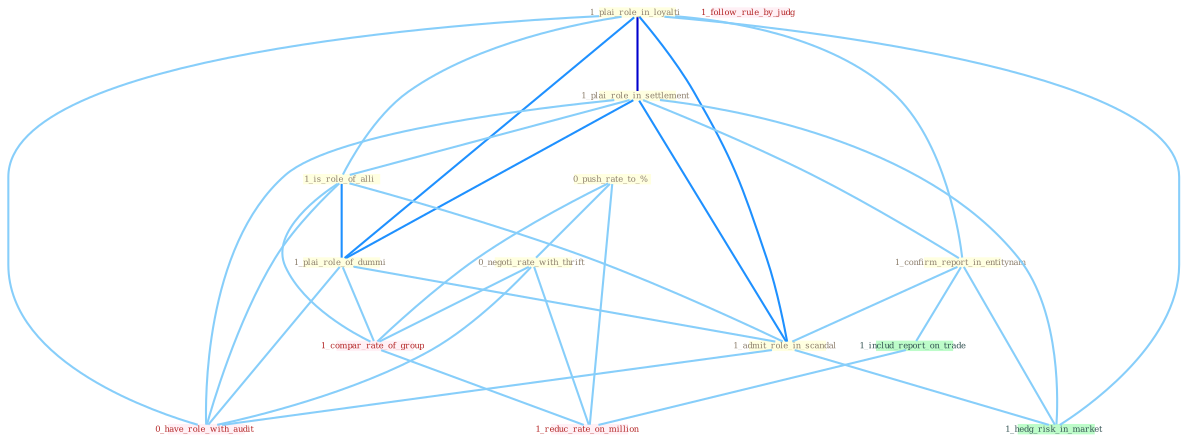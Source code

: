 Graph G{ 
    node
    [shape=polygon,style=filled,width=.5,height=.06,color="#BDFCC9",fixedsize=true,fontsize=4,
    fontcolor="#2f4f4f"];
    {node
    [color="#ffffe0", fontcolor="#8b7d6b"] "1_plai_role_in_loyalti " "0_push_rate_to_% " "0_negoti_rate_with_thrift " "1_plai_role_in_settlement " "1_confirm_report_in_entitynam " "1_is_role_of_alli " "1_plai_role_of_dummi " "1_admit_role_in_scandal "}
{node [color="#fff0f5", fontcolor="#b22222"] "1_compar_rate_of_group " "1_follow_rule_by_judg " "1_reduc_rate_on_million " "0_have_role_with_audit "}
edge [color="#B0E2FF"];

	"1_plai_role_in_loyalti " -- "1_plai_role_in_settlement " [w="3", color="#0000cd" , len=0.6];
	"1_plai_role_in_loyalti " -- "1_confirm_report_in_entitynam " [w="1", color="#87cefa" ];
	"1_plai_role_in_loyalti " -- "1_is_role_of_alli " [w="1", color="#87cefa" ];
	"1_plai_role_in_loyalti " -- "1_plai_role_of_dummi " [w="2", color="#1e90ff" , len=0.8];
	"1_plai_role_in_loyalti " -- "1_admit_role_in_scandal " [w="2", color="#1e90ff" , len=0.8];
	"1_plai_role_in_loyalti " -- "1_hedg_risk_in_market " [w="1", color="#87cefa" ];
	"1_plai_role_in_loyalti " -- "0_have_role_with_audit " [w="1", color="#87cefa" ];
	"0_push_rate_to_% " -- "0_negoti_rate_with_thrift " [w="1", color="#87cefa" ];
	"0_push_rate_to_% " -- "1_compar_rate_of_group " [w="1", color="#87cefa" ];
	"0_push_rate_to_% " -- "1_reduc_rate_on_million " [w="1", color="#87cefa" ];
	"0_negoti_rate_with_thrift " -- "1_compar_rate_of_group " [w="1", color="#87cefa" ];
	"0_negoti_rate_with_thrift " -- "1_reduc_rate_on_million " [w="1", color="#87cefa" ];
	"0_negoti_rate_with_thrift " -- "0_have_role_with_audit " [w="1", color="#87cefa" ];
	"1_plai_role_in_settlement " -- "1_confirm_report_in_entitynam " [w="1", color="#87cefa" ];
	"1_plai_role_in_settlement " -- "1_is_role_of_alli " [w="1", color="#87cefa" ];
	"1_plai_role_in_settlement " -- "1_plai_role_of_dummi " [w="2", color="#1e90ff" , len=0.8];
	"1_plai_role_in_settlement " -- "1_admit_role_in_scandal " [w="2", color="#1e90ff" , len=0.8];
	"1_plai_role_in_settlement " -- "1_hedg_risk_in_market " [w="1", color="#87cefa" ];
	"1_plai_role_in_settlement " -- "0_have_role_with_audit " [w="1", color="#87cefa" ];
	"1_confirm_report_in_entitynam " -- "1_admit_role_in_scandal " [w="1", color="#87cefa" ];
	"1_confirm_report_in_entitynam " -- "1_includ_report_on_trade " [w="1", color="#87cefa" ];
	"1_confirm_report_in_entitynam " -- "1_hedg_risk_in_market " [w="1", color="#87cefa" ];
	"1_is_role_of_alli " -- "1_plai_role_of_dummi " [w="2", color="#1e90ff" , len=0.8];
	"1_is_role_of_alli " -- "1_admit_role_in_scandal " [w="1", color="#87cefa" ];
	"1_is_role_of_alli " -- "1_compar_rate_of_group " [w="1", color="#87cefa" ];
	"1_is_role_of_alli " -- "0_have_role_with_audit " [w="1", color="#87cefa" ];
	"1_plai_role_of_dummi " -- "1_admit_role_in_scandal " [w="1", color="#87cefa" ];
	"1_plai_role_of_dummi " -- "1_compar_rate_of_group " [w="1", color="#87cefa" ];
	"1_plai_role_of_dummi " -- "0_have_role_with_audit " [w="1", color="#87cefa" ];
	"1_admit_role_in_scandal " -- "1_hedg_risk_in_market " [w="1", color="#87cefa" ];
	"1_admit_role_in_scandal " -- "0_have_role_with_audit " [w="1", color="#87cefa" ];
	"1_includ_report_on_trade " -- "1_reduc_rate_on_million " [w="1", color="#87cefa" ];
	"1_compar_rate_of_group " -- "1_reduc_rate_on_million " [w="1", color="#87cefa" ];
}